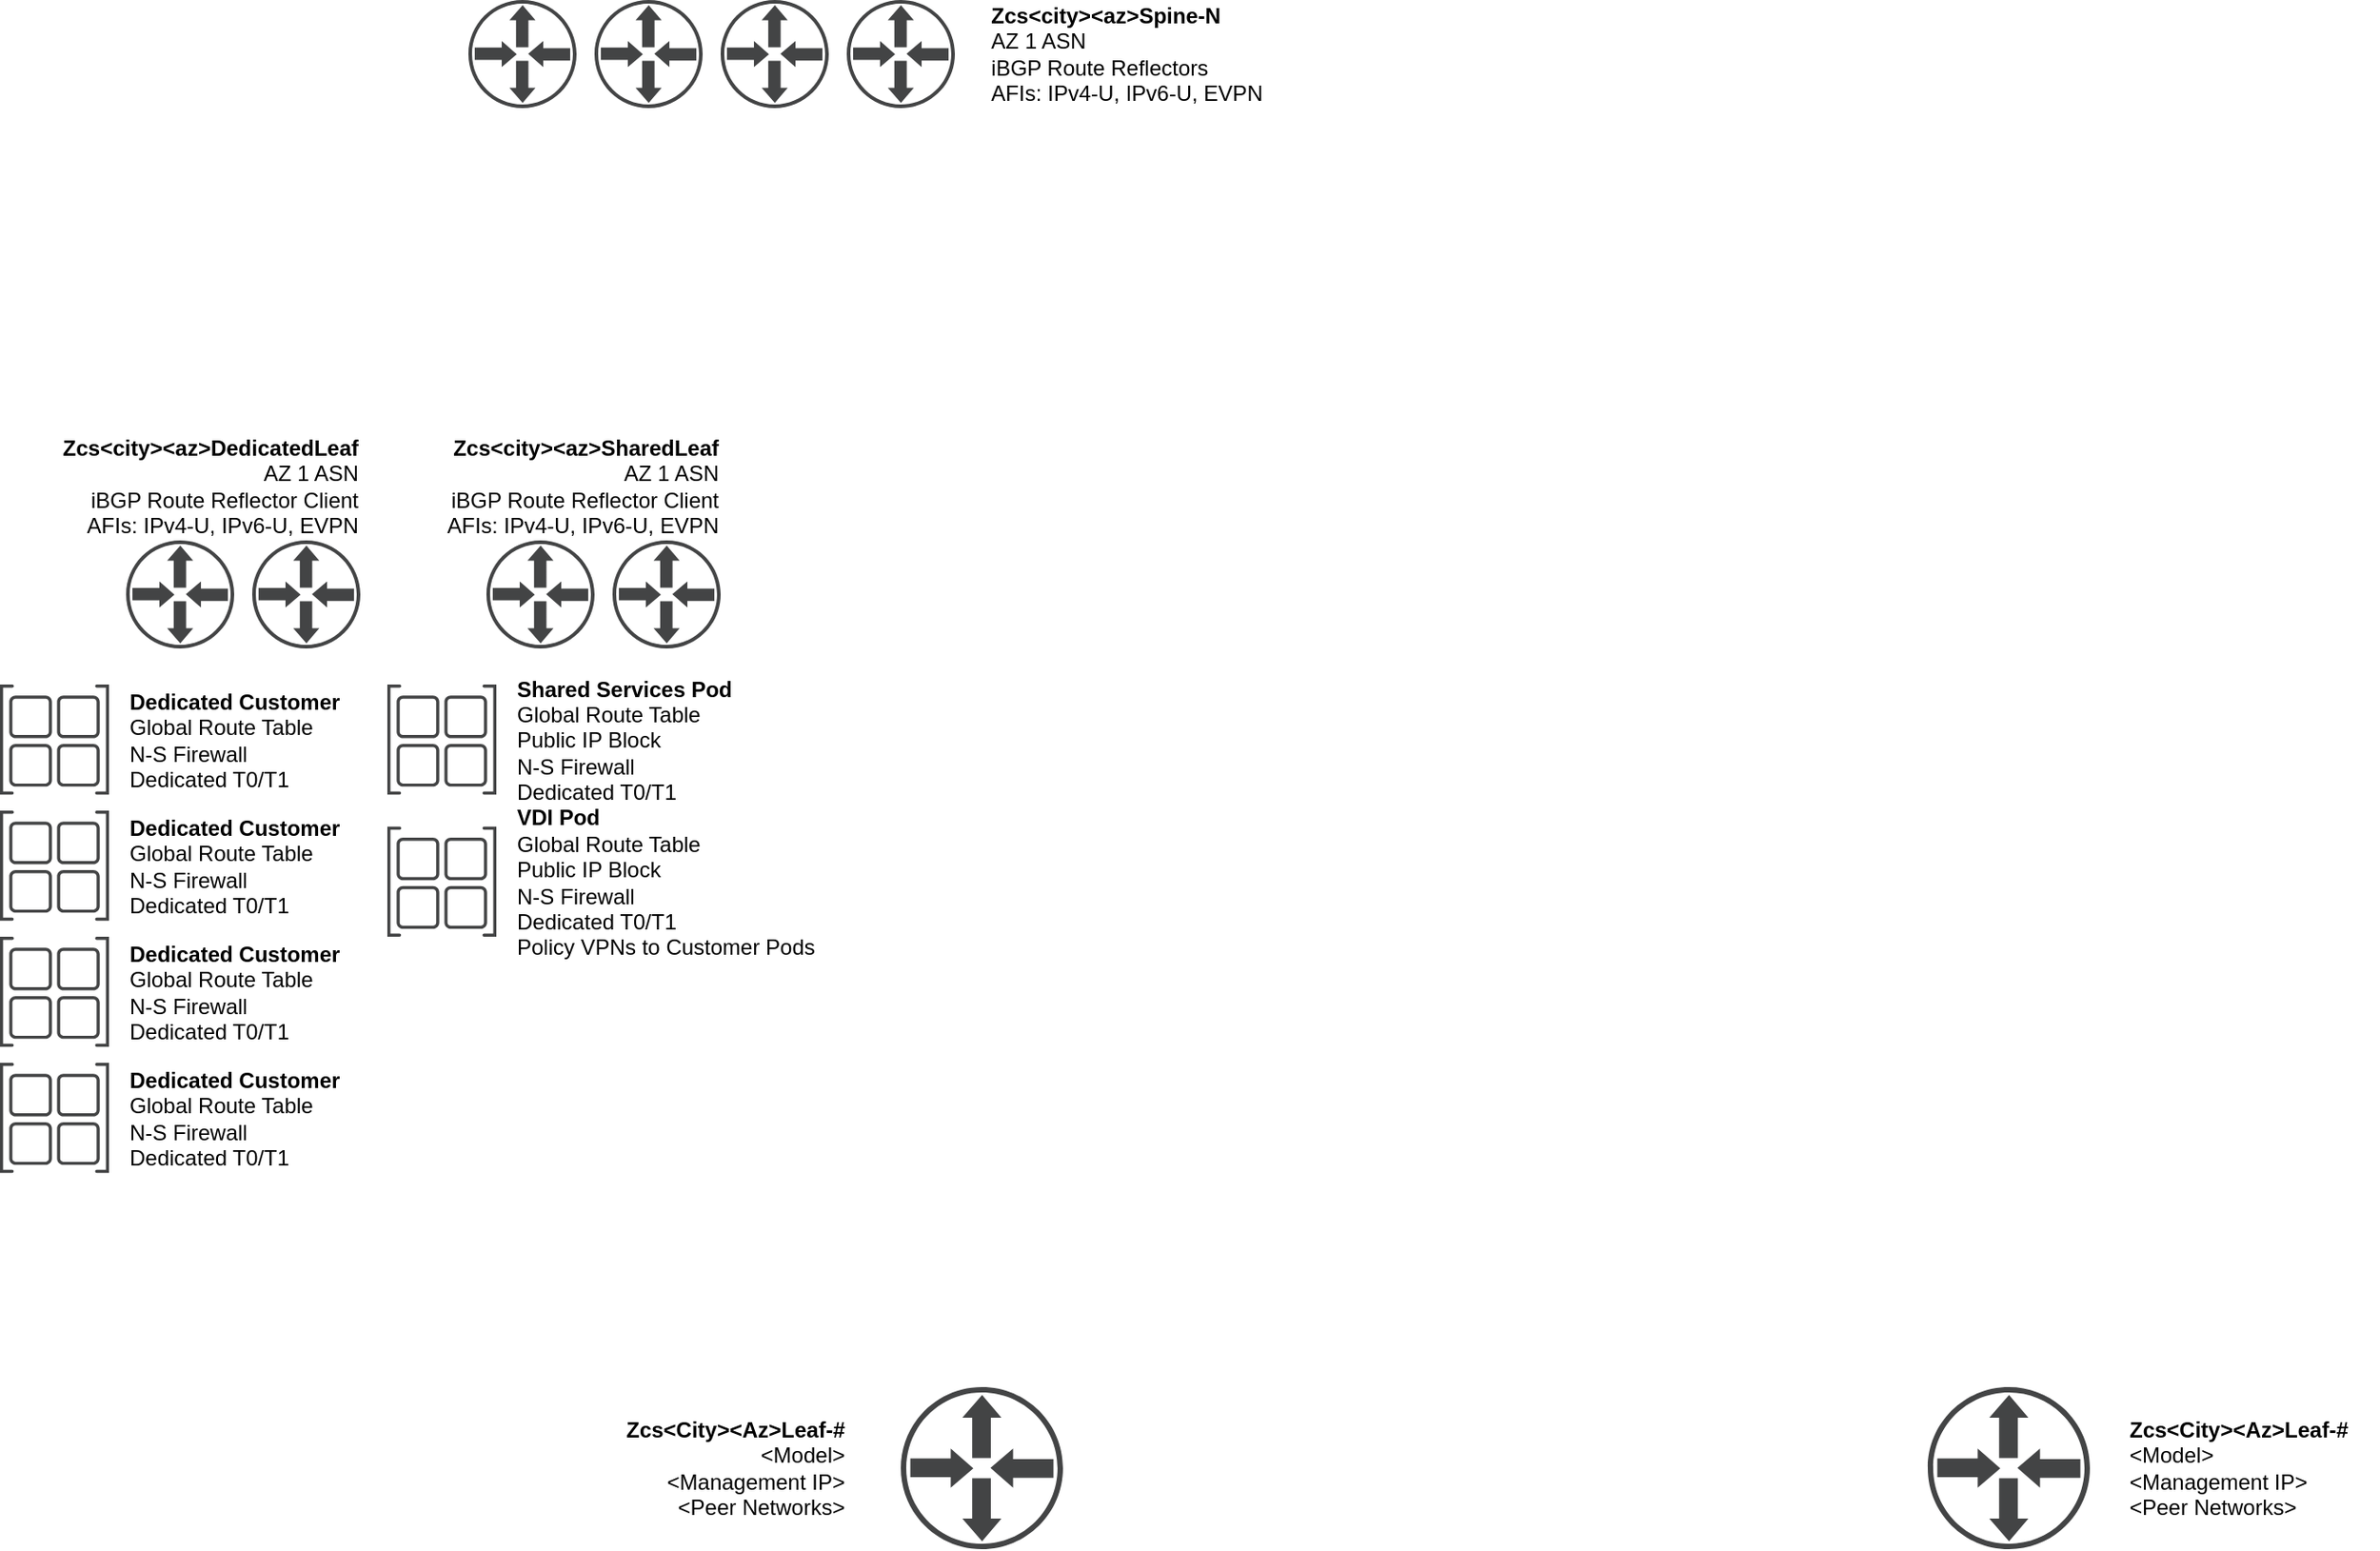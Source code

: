 <mxfile version="14.0.0" type="github">
  <diagram id="ybUfuFw8ea-CHFbWOAjj" name="Logical Routing Detail">
    <mxGraphModel dx="2062" dy="1065" grid="1" gridSize="10" guides="1" tooltips="1" connect="1" arrows="1" fold="1" page="1" pageScale="1" pageWidth="1700" pageHeight="1100" math="0" shadow="0">
      <root>
        <mxCell id="7eDJe8UgWT6jdxHGijZa-0" />
        <mxCell id="7eDJe8UgWT6jdxHGijZa-1" parent="7eDJe8UgWT6jdxHGijZa-0" />
        <mxCell id="t1rqnOKn8YPt1P-S3waj-0" value="" style="pointerEvents=1;shadow=0;dashed=0;html=1;strokeColor=none;fillColor=#434445;aspect=fixed;labelPosition=center;verticalLabelPosition=bottom;verticalAlign=top;align=center;outlineConnect=0;shape=mxgraph.vvd.physical_upstream_router;fontColor=#FFFFFF;" parent="7eDJe8UgWT6jdxHGijZa-1" vertex="1">
          <mxGeometry x="510" y="990" width="90" height="90" as="geometry" />
        </mxCell>
        <mxCell id="t1rqnOKn8YPt1P-S3waj-1" value="" style="pointerEvents=1;shadow=0;dashed=0;html=1;strokeColor=none;fillColor=#434445;aspect=fixed;labelPosition=center;verticalLabelPosition=bottom;verticalAlign=top;align=center;outlineConnect=0;shape=mxgraph.vvd.physical_upstream_router;fontColor=#FFFFFF;" parent="7eDJe8UgWT6jdxHGijZa-1" vertex="1">
          <mxGeometry x="1080" y="990" width="90" height="90" as="geometry" />
        </mxCell>
        <mxCell id="DcmSvm7YLu4Xs5LXC8q1-0" value="&lt;font color=&quot;#000000&quot;&gt;&lt;b&gt;Zcs&amp;lt;City&amp;gt;&amp;lt;Az&amp;gt;Leaf-#&lt;/b&gt;&lt;br&gt;&amp;lt;Model&amp;gt;&lt;br&gt;&amp;lt;Management IP&amp;gt;&lt;br&gt;&amp;lt;Peer Networks&amp;gt;&lt;br&gt;&lt;/font&gt;" style="text;html=1;align=right;verticalAlign=middle;resizable=0;points=[];autosize=1;fontColor=#FFFFFF;" parent="7eDJe8UgWT6jdxHGijZa-1" vertex="1">
          <mxGeometry x="340" y="1005" width="140" height="60" as="geometry" />
        </mxCell>
        <mxCell id="DcmSvm7YLu4Xs5LXC8q1-1" value="&lt;font color=&quot;#000000&quot;&gt;&lt;b&gt;Zcs&amp;lt;City&amp;gt;&amp;lt;Az&amp;gt;Leaf-#&lt;/b&gt;&lt;br&gt;&amp;lt;Model&amp;gt;&lt;br&gt;&amp;lt;Management IP&amp;gt;&lt;br&gt;&amp;lt;Peer Networks&amp;gt;&lt;br&gt;&lt;/font&gt;" style="text;html=1;align=left;verticalAlign=middle;resizable=0;points=[];autosize=1;fontColor=#FFFFFF;" parent="7eDJe8UgWT6jdxHGijZa-1" vertex="1">
          <mxGeometry x="1190" y="1005" width="140" height="60" as="geometry" />
        </mxCell>
        <mxCell id="PRShFBE_9NoNyRxM8n8l-0" value="" style="pointerEvents=1;shadow=0;dashed=0;html=1;strokeColor=none;fillColor=#434445;aspect=fixed;labelPosition=center;verticalLabelPosition=bottom;verticalAlign=top;align=center;outlineConnect=0;shape=mxgraph.vvd.physical_upstream_router;" vertex="1" parent="7eDJe8UgWT6jdxHGijZa-1">
          <mxGeometry x="270" y="220" width="60" height="60" as="geometry" />
        </mxCell>
        <mxCell id="PRShFBE_9NoNyRxM8n8l-1" value="" style="pointerEvents=1;shadow=0;dashed=0;html=1;strokeColor=none;fillColor=#434445;aspect=fixed;labelPosition=center;verticalLabelPosition=bottom;verticalAlign=top;align=center;outlineConnect=0;shape=mxgraph.vvd.physical_upstream_router;" vertex="1" parent="7eDJe8UgWT6jdxHGijZa-1">
          <mxGeometry x="410" y="220" width="60" height="60" as="geometry" />
        </mxCell>
        <mxCell id="PRShFBE_9NoNyRxM8n8l-2" value="" style="pointerEvents=1;shadow=0;dashed=0;html=1;strokeColor=none;fillColor=#434445;aspect=fixed;labelPosition=center;verticalLabelPosition=bottom;verticalAlign=top;align=center;outlineConnect=0;shape=mxgraph.vvd.physical_upstream_router;" vertex="1" parent="7eDJe8UgWT6jdxHGijZa-1">
          <mxGeometry x="340" y="220" width="60" height="60" as="geometry" />
        </mxCell>
        <mxCell id="PRShFBE_9NoNyRxM8n8l-3" value="" style="pointerEvents=1;shadow=0;dashed=0;html=1;strokeColor=none;fillColor=#434445;aspect=fixed;labelPosition=center;verticalLabelPosition=bottom;verticalAlign=top;align=center;outlineConnect=0;shape=mxgraph.vvd.physical_upstream_router;" vertex="1" parent="7eDJe8UgWT6jdxHGijZa-1">
          <mxGeometry x="480" y="220" width="60" height="60" as="geometry" />
        </mxCell>
        <mxCell id="PRShFBE_9NoNyRxM8n8l-4" value="&lt;div style=&quot;text-align: left&quot;&gt;&lt;b&gt;Zcs&amp;lt;city&amp;gt;&amp;lt;az&amp;gt;Spine-N&lt;/b&gt;&lt;/div&gt;&lt;div style=&quot;text-align: left&quot;&gt;&lt;span&gt;AZ 1 ASN&lt;/span&gt;&lt;/div&gt;&lt;div style=&quot;text-align: left&quot;&gt;&lt;span&gt;iBGP Route Reflectors&lt;/span&gt;&lt;/div&gt;&lt;div style=&quot;text-align: left&quot;&gt;&lt;span&gt;AFIs: IPv4-U, IPv6-U, EVPN&lt;/span&gt;&lt;/div&gt;" style="text;html=1;align=center;verticalAlign=middle;resizable=0;points=[];autosize=1;" vertex="1" parent="7eDJe8UgWT6jdxHGijZa-1">
          <mxGeometry x="550" y="220" width="170" height="60" as="geometry" />
        </mxCell>
        <mxCell id="PRShFBE_9NoNyRxM8n8l-5" value="" style="pointerEvents=1;shadow=0;dashed=0;html=1;strokeColor=none;fillColor=#434445;aspect=fixed;labelPosition=center;verticalLabelPosition=bottom;verticalAlign=top;align=center;outlineConnect=0;shape=mxgraph.vvd.physical_upstream_router;" vertex="1" parent="7eDJe8UgWT6jdxHGijZa-1">
          <mxGeometry x="80" y="520" width="60" height="60" as="geometry" />
        </mxCell>
        <mxCell id="PRShFBE_9NoNyRxM8n8l-6" value="" style="pointerEvents=1;shadow=0;dashed=0;html=1;strokeColor=none;fillColor=#434445;aspect=fixed;labelPosition=center;verticalLabelPosition=bottom;verticalAlign=top;align=center;outlineConnect=0;shape=mxgraph.vvd.physical_upstream_router;" vertex="1" parent="7eDJe8UgWT6jdxHGijZa-1">
          <mxGeometry x="150" y="520" width="60" height="60" as="geometry" />
        </mxCell>
        <mxCell id="PRShFBE_9NoNyRxM8n8l-7" value="&lt;b&gt;Zcs&amp;lt;city&amp;gt;&amp;lt;az&amp;gt;DedicatedLeaf&lt;/b&gt;&lt;br&gt;AZ 1 ASN&lt;br&gt;iBGP Route Reflector Client&lt;br&gt;AFIs: IPv4-U, IPv6-U, EVPN" style="text;html=1;align=right;verticalAlign=middle;resizable=0;points=[];autosize=1;" vertex="1" parent="7eDJe8UgWT6jdxHGijZa-1">
          <mxGeometry x="30" y="460" width="180" height="60" as="geometry" />
        </mxCell>
        <mxCell id="PRShFBE_9NoNyRxM8n8l-8" value="" style="pointerEvents=1;shadow=0;dashed=0;html=1;strokeColor=none;fillColor=#434445;aspect=fixed;labelPosition=center;verticalLabelPosition=bottom;verticalAlign=top;align=center;outlineConnect=0;shape=mxgraph.vvd.site_container;" vertex="1" parent="7eDJe8UgWT6jdxHGijZa-1">
          <mxGeometry x="10" y="600" width="60.5" height="61.11" as="geometry" />
        </mxCell>
        <mxCell id="PRShFBE_9NoNyRxM8n8l-9" value="Dedicated Customer&lt;br&gt;&lt;span style=&quot;font-weight: normal&quot;&gt;Global Route Table&lt;br&gt;N-S Firewall&lt;br&gt;Dedicated T0/T1&lt;/span&gt;" style="text;html=1;align=left;verticalAlign=middle;resizable=0;points=[];autosize=1;fontStyle=1" vertex="1" parent="7eDJe8UgWT6jdxHGijZa-1">
          <mxGeometry x="80" y="601.11" width="130" height="60" as="geometry" />
        </mxCell>
        <mxCell id="PRShFBE_9NoNyRxM8n8l-10" value="" style="pointerEvents=1;shadow=0;dashed=0;html=1;strokeColor=none;fillColor=#434445;aspect=fixed;labelPosition=center;verticalLabelPosition=bottom;verticalAlign=top;align=center;outlineConnect=0;shape=mxgraph.vvd.site_container;" vertex="1" parent="7eDJe8UgWT6jdxHGijZa-1">
          <mxGeometry x="10" y="670" width="60.5" height="61.11" as="geometry" />
        </mxCell>
        <mxCell id="PRShFBE_9NoNyRxM8n8l-11" value="Dedicated Customer&lt;br&gt;&lt;span style=&quot;font-weight: normal&quot;&gt;Global Route Table&lt;br&gt;N-S Firewall&lt;br&gt;Dedicated T0/T1&lt;/span&gt;" style="text;html=1;align=left;verticalAlign=middle;resizable=0;points=[];autosize=1;fontStyle=1" vertex="1" parent="7eDJe8UgWT6jdxHGijZa-1">
          <mxGeometry x="80" y="671.11" width="130" height="60" as="geometry" />
        </mxCell>
        <mxCell id="PRShFBE_9NoNyRxM8n8l-12" value="" style="pointerEvents=1;shadow=0;dashed=0;html=1;strokeColor=none;fillColor=#434445;aspect=fixed;labelPosition=center;verticalLabelPosition=bottom;verticalAlign=top;align=center;outlineConnect=0;shape=mxgraph.vvd.site_container;" vertex="1" parent="7eDJe8UgWT6jdxHGijZa-1">
          <mxGeometry x="10" y="740" width="60.5" height="61.11" as="geometry" />
        </mxCell>
        <mxCell id="PRShFBE_9NoNyRxM8n8l-13" value="Dedicated Customer&lt;br&gt;&lt;span style=&quot;font-weight: normal&quot;&gt;Global Route Table&lt;br&gt;N-S Firewall&lt;br&gt;Dedicated T0/T1&lt;/span&gt;" style="text;html=1;align=left;verticalAlign=middle;resizable=0;points=[];autosize=1;fontStyle=1" vertex="1" parent="7eDJe8UgWT6jdxHGijZa-1">
          <mxGeometry x="80" y="741.11" width="130" height="60" as="geometry" />
        </mxCell>
        <mxCell id="PRShFBE_9NoNyRxM8n8l-14" value="" style="pointerEvents=1;shadow=0;dashed=0;html=1;strokeColor=none;fillColor=#434445;aspect=fixed;labelPosition=center;verticalLabelPosition=bottom;verticalAlign=top;align=center;outlineConnect=0;shape=mxgraph.vvd.site_container;" vertex="1" parent="7eDJe8UgWT6jdxHGijZa-1">
          <mxGeometry x="10" y="810" width="60.5" height="61.11" as="geometry" />
        </mxCell>
        <mxCell id="PRShFBE_9NoNyRxM8n8l-15" value="Dedicated Customer&lt;br&gt;&lt;span style=&quot;font-weight: normal&quot;&gt;Global Route Table&lt;br&gt;N-S Firewall&lt;br&gt;Dedicated T0/T1&lt;/span&gt;" style="text;html=1;align=left;verticalAlign=middle;resizable=0;points=[];autosize=1;fontStyle=1" vertex="1" parent="7eDJe8UgWT6jdxHGijZa-1">
          <mxGeometry x="80" y="811.11" width="130" height="60" as="geometry" />
        </mxCell>
        <mxCell id="PRShFBE_9NoNyRxM8n8l-16" value="" style="pointerEvents=1;shadow=0;dashed=0;html=1;strokeColor=none;fillColor=#434445;aspect=fixed;labelPosition=center;verticalLabelPosition=bottom;verticalAlign=top;align=center;outlineConnect=0;shape=mxgraph.vvd.physical_upstream_router;" vertex="1" parent="7eDJe8UgWT6jdxHGijZa-1">
          <mxGeometry x="280" y="520" width="60" height="60" as="geometry" />
        </mxCell>
        <mxCell id="PRShFBE_9NoNyRxM8n8l-17" value="" style="pointerEvents=1;shadow=0;dashed=0;html=1;strokeColor=none;fillColor=#434445;aspect=fixed;labelPosition=center;verticalLabelPosition=bottom;verticalAlign=top;align=center;outlineConnect=0;shape=mxgraph.vvd.physical_upstream_router;" vertex="1" parent="7eDJe8UgWT6jdxHGijZa-1">
          <mxGeometry x="350" y="520" width="60" height="60" as="geometry" />
        </mxCell>
        <mxCell id="PRShFBE_9NoNyRxM8n8l-18" value="&lt;b&gt;Zcs&amp;lt;city&amp;gt;&amp;lt;az&amp;gt;SharedLeaf&lt;/b&gt;&lt;br&gt;AZ 1 ASN&lt;br&gt;iBGP Route Reflector Client&lt;br&gt;AFIs: IPv4-U, IPv6-U, EVPN" style="text;html=1;align=right;verticalAlign=middle;resizable=0;points=[];autosize=1;" vertex="1" parent="7eDJe8UgWT6jdxHGijZa-1">
          <mxGeometry x="240" y="460" width="170" height="60" as="geometry" />
        </mxCell>
        <mxCell id="PRShFBE_9NoNyRxM8n8l-19" value="" style="pointerEvents=1;shadow=0;dashed=0;html=1;strokeColor=none;fillColor=#434445;aspect=fixed;labelPosition=center;verticalLabelPosition=bottom;verticalAlign=top;align=center;outlineConnect=0;shape=mxgraph.vvd.site_container;" vertex="1" parent="7eDJe8UgWT6jdxHGijZa-1">
          <mxGeometry x="225" y="600" width="60.5" height="61.11" as="geometry" />
        </mxCell>
        <mxCell id="PRShFBE_9NoNyRxM8n8l-20" value="Shared Services Pod&lt;br&gt;&lt;span style=&quot;font-weight: normal&quot;&gt;Global Route Table&lt;br&gt;Public IP Block&lt;br&gt;N-S Firewall&lt;br&gt;Dedicated T0/T1&lt;/span&gt;" style="text;html=1;align=left;verticalAlign=middle;resizable=0;points=[];autosize=1;fontStyle=1" vertex="1" parent="7eDJe8UgWT6jdxHGijZa-1">
          <mxGeometry x="295" y="591.11" width="130" height="80" as="geometry" />
        </mxCell>
        <mxCell id="PRShFBE_9NoNyRxM8n8l-21" value="" style="pointerEvents=1;shadow=0;dashed=0;html=1;strokeColor=none;fillColor=#434445;aspect=fixed;labelPosition=center;verticalLabelPosition=bottom;verticalAlign=top;align=center;outlineConnect=0;shape=mxgraph.vvd.site_container;" vertex="1" parent="7eDJe8UgWT6jdxHGijZa-1">
          <mxGeometry x="225" y="678.89" width="60.5" height="61.11" as="geometry" />
        </mxCell>
        <mxCell id="PRShFBE_9NoNyRxM8n8l-22" value="VDI Pod&lt;br&gt;&lt;span style=&quot;font-weight: normal&quot;&gt;Global Route Table&lt;br&gt;Public IP Block&lt;br&gt;N-S Firewall&lt;br&gt;Dedicated T0/T1&lt;br&gt;Policy VPNs to Customer Pods&lt;br&gt;&lt;/span&gt;" style="text;html=1;align=left;verticalAlign=middle;resizable=0;points=[];autosize=1;fontStyle=1" vertex="1" parent="7eDJe8UgWT6jdxHGijZa-1">
          <mxGeometry x="295" y="665" width="180" height="90" as="geometry" />
        </mxCell>
      </root>
    </mxGraphModel>
  </diagram>
</mxfile>
